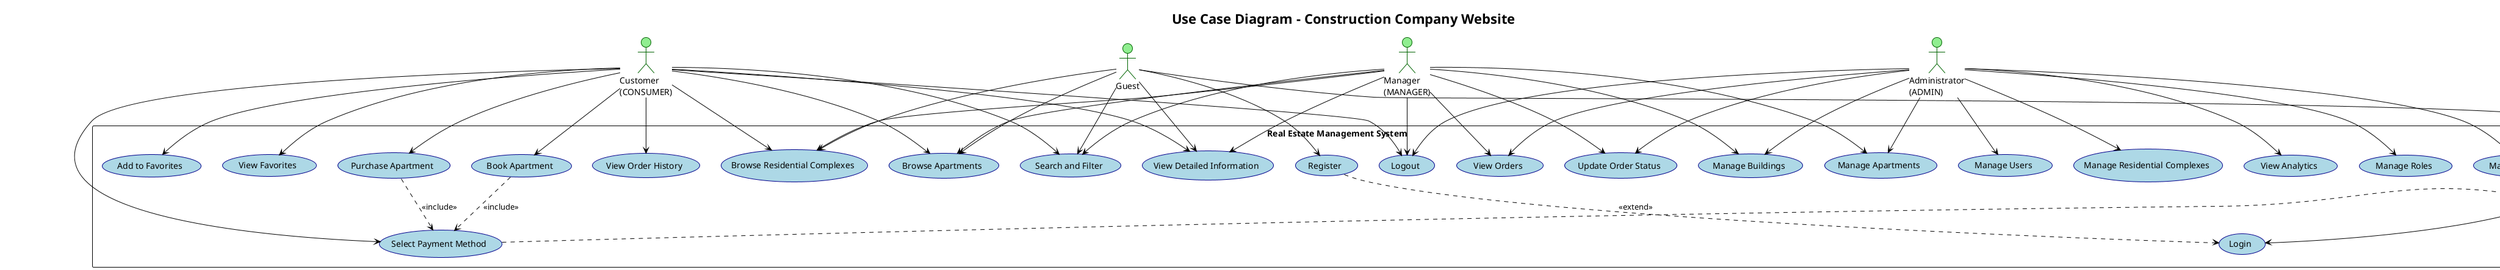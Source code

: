 @startuml
!theme plain
skinparam usecase {
    BackgroundColor LightBlue
    BorderColor DarkBlue
}
skinparam actor {
    BackgroundColor LightGreen
    BorderColor DarkGreen
}

title Use Case Diagram - Construction Company Website

' Actors
actor "Customer\n(CONSUMER)" as Consumer
actor "Manager\n(MANAGER)" as Manager
actor "Administrator\n(ADMIN)" as Admin
actor "Guest" as Guest

' System
rectangle "Real Estate Management System" {

    ' Public use cases
    usecase "Browse Residential Complexes" as UC1
    usecase "Browse Apartments" as UC2
    usecase "Search and Filter" as UC3
    usecase "View Detailed Information" as UC4

    ' Authentication
    usecase "Register" as UC5
    usecase "Login" as UC6
    usecase "Logout" as UC7

    ' Customer functions
    usecase "Add to Favorites" as UC8
    usecase "View Favorites" as UC9
    usecase "Book Apartment" as UC10
    usecase "Purchase Apartment" as UC11
    usecase "Select Payment Method" as UC12
    usecase "View Order History" as UC13

    ' Manager functions
    usecase "Manage Apartments" as UC14
    usecase "View Orders" as UC15
    usecase "Update Order Status" as UC16
    usecase "Manage Buildings" as UC17

    ' Administrator functions
    usecase "Manage Users" as UC18
    usecase "Manage Residential Complexes" as UC19
    usecase "View Analytics" as UC20
    usecase "Manage Roles" as UC21
    usecase "Manage System" as UC22
}

' Guest connections
Guest --> UC1
Guest --> UC2
Guest --> UC3
Guest --> UC4
Guest --> UC5
Guest --> UC6

' Consumer connections
Consumer --> UC1
Consumer --> UC2
Consumer --> UC3
Consumer --> UC4
Consumer --> UC7
Consumer --> UC8
Consumer --> UC9
Consumer --> UC10
Consumer --> UC11
Consumer --> UC12
Consumer --> UC13

' Manager connections
Manager --> UC1
Manager --> UC2
Manager --> UC3
Manager --> UC4
Manager --> UC7
Manager --> UC14
Manager --> UC15
Manager --> UC16
Manager --> UC17

' Admin connections
Admin --> UC7
Admin --> UC18
Admin --> UC19
Admin --> UC20
Admin --> UC21
Admin --> UC22
Admin --> UC14
Admin --> UC15
Admin --> UC16
Admin --> UC17

' Relationships between use cases
UC11 ..> UC12 : <<include>>
UC10 ..> UC12 : <<include>>
UC5 ..> UC6 : <<extend>>

note right of UC12 : Cash, Card,\nMortgage, Installment

@enduml